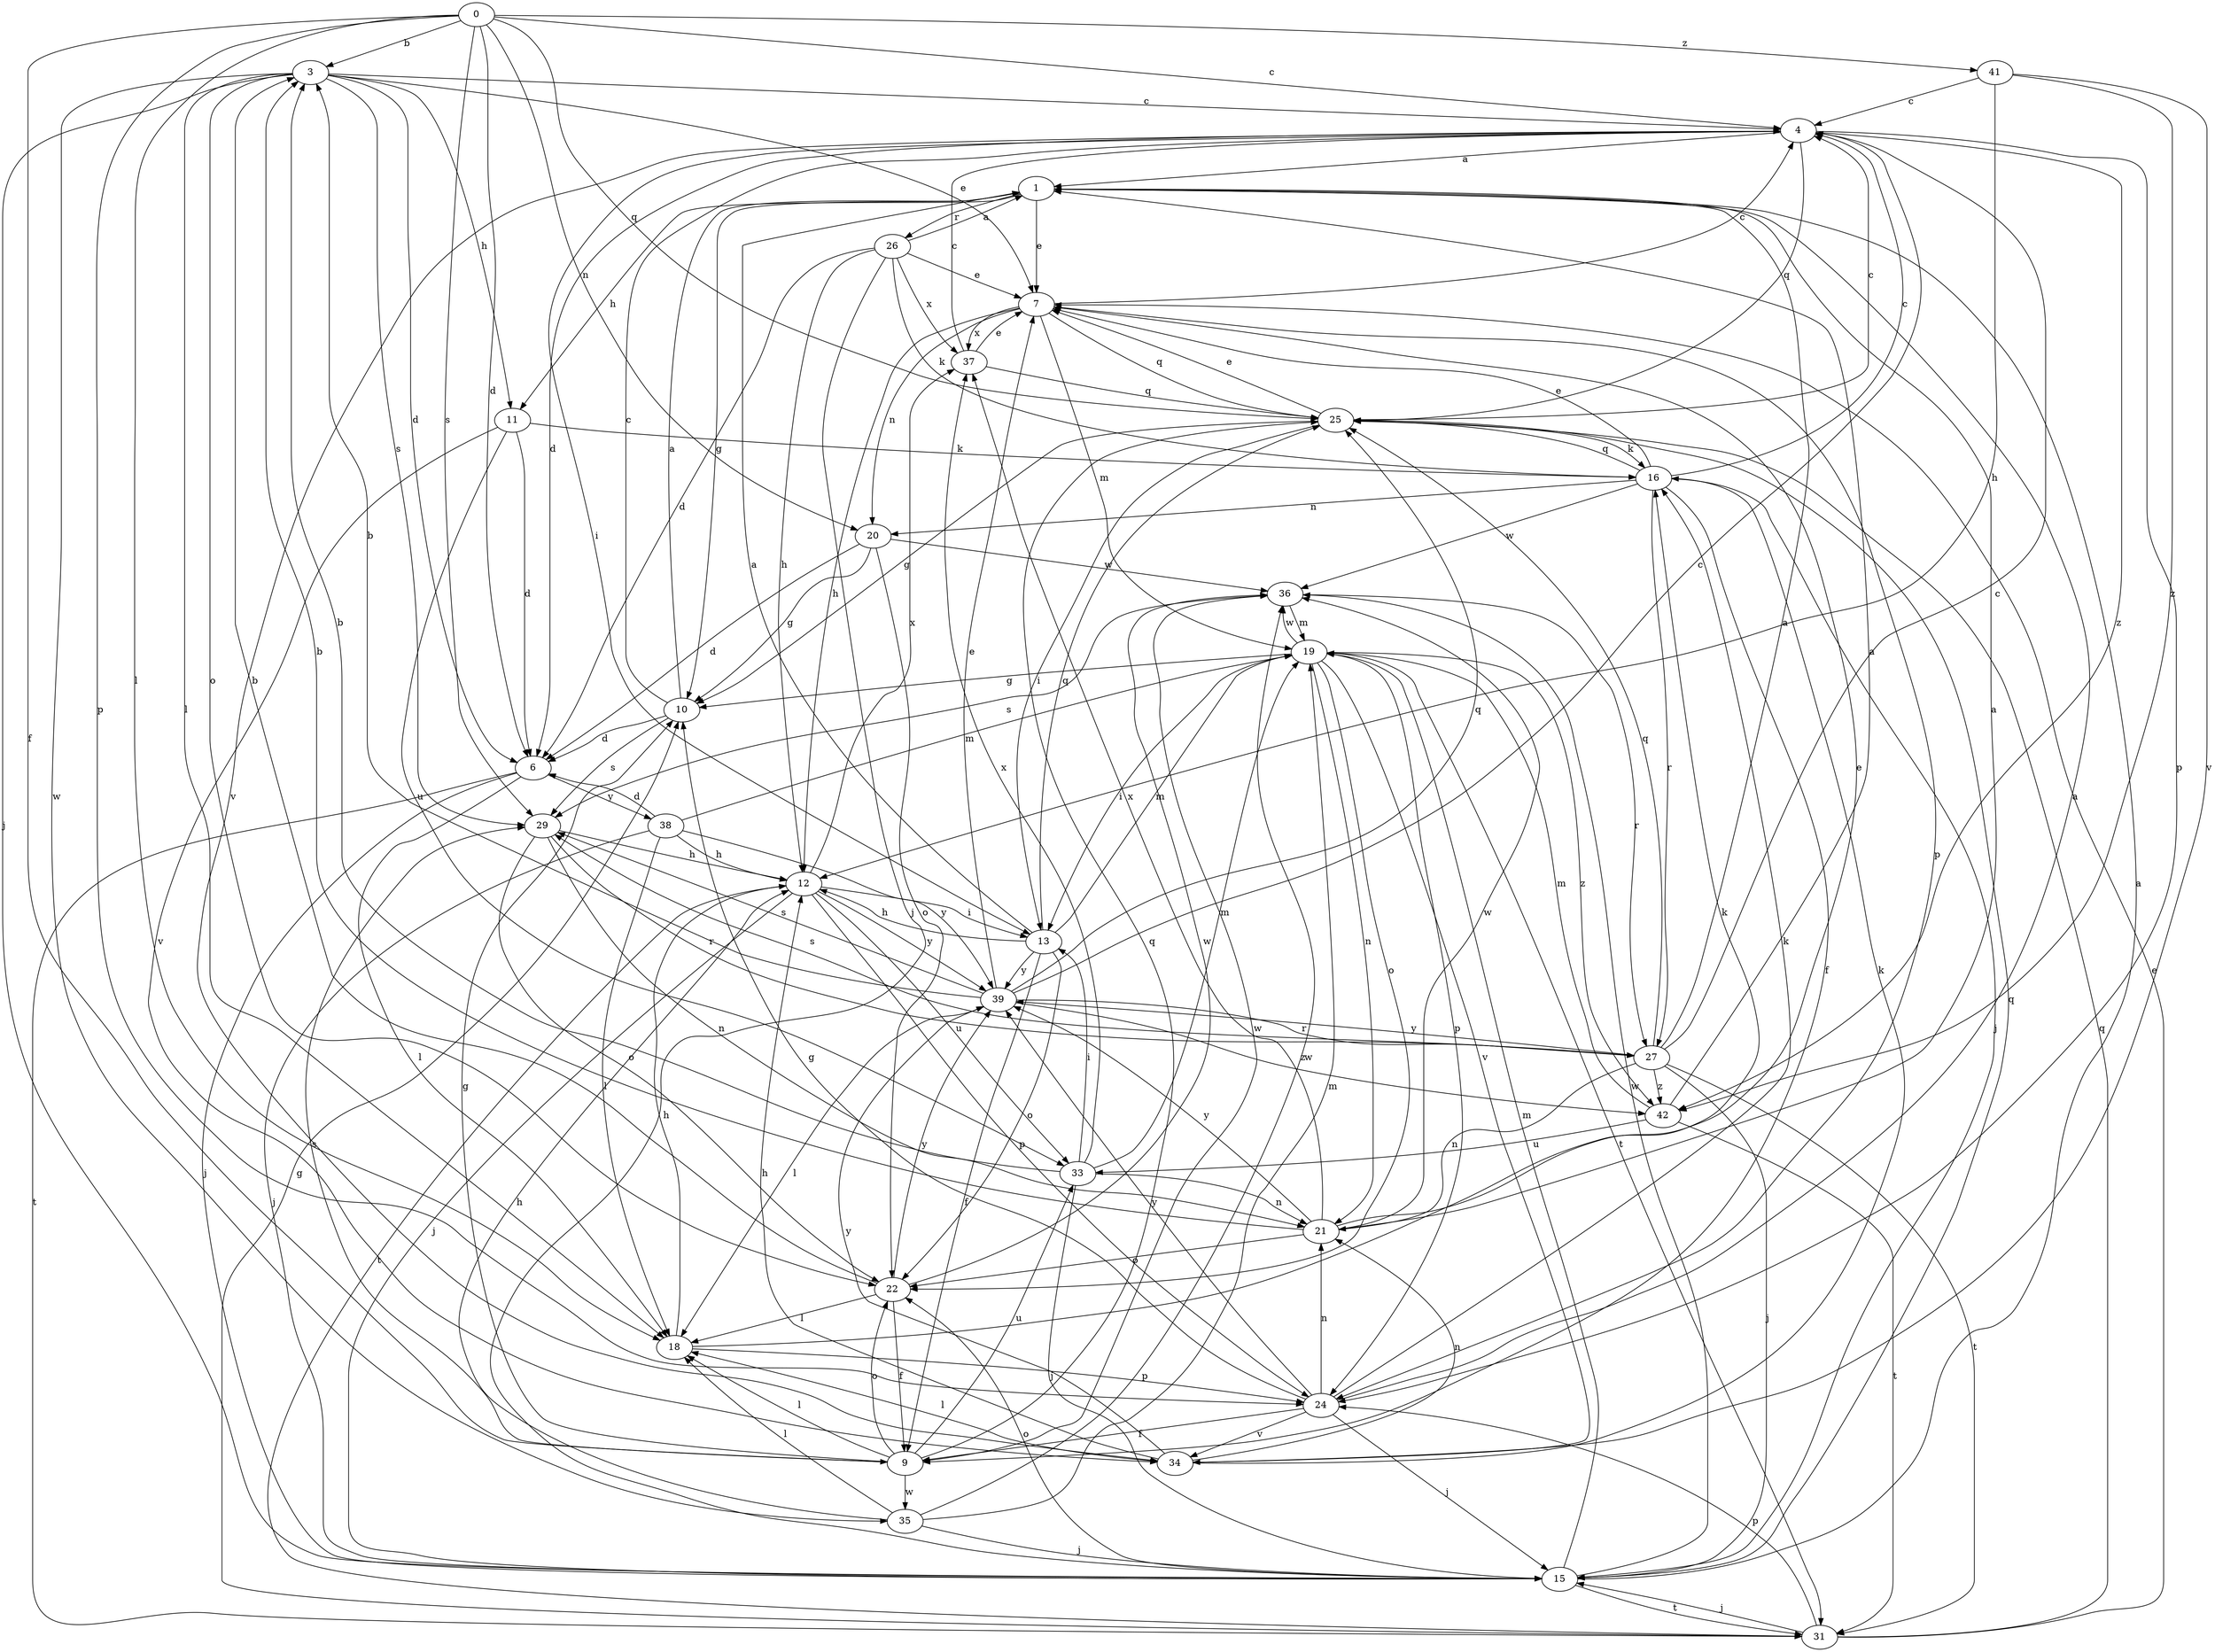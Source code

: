 strict digraph  {
0;
1;
3;
4;
6;
7;
9;
10;
11;
12;
13;
15;
16;
18;
19;
20;
21;
22;
24;
25;
26;
27;
29;
31;
33;
34;
35;
36;
37;
38;
39;
41;
42;
0 -> 3  [label=b];
0 -> 4  [label=c];
0 -> 6  [label=d];
0 -> 9  [label=f];
0 -> 18  [label=l];
0 -> 20  [label=n];
0 -> 24  [label=p];
0 -> 25  [label=q];
0 -> 29  [label=s];
0 -> 41  [label=z];
1 -> 7  [label=e];
1 -> 10  [label=g];
1 -> 11  [label=h];
1 -> 26  [label=r];
3 -> 4  [label=c];
3 -> 6  [label=d];
3 -> 7  [label=e];
3 -> 11  [label=h];
3 -> 15  [label=j];
3 -> 18  [label=l];
3 -> 22  [label=o];
3 -> 29  [label=s];
3 -> 35  [label=w];
4 -> 1  [label=a];
4 -> 6  [label=d];
4 -> 13  [label=i];
4 -> 24  [label=p];
4 -> 25  [label=q];
4 -> 34  [label=v];
4 -> 42  [label=z];
6 -> 15  [label=j];
6 -> 18  [label=l];
6 -> 31  [label=t];
6 -> 38  [label=y];
7 -> 4  [label=c];
7 -> 12  [label=h];
7 -> 19  [label=m];
7 -> 20  [label=n];
7 -> 24  [label=p];
7 -> 25  [label=q];
7 -> 37  [label=x];
9 -> 10  [label=g];
9 -> 18  [label=l];
9 -> 22  [label=o];
9 -> 25  [label=q];
9 -> 29  [label=s];
9 -> 33  [label=u];
9 -> 35  [label=w];
9 -> 36  [label=w];
10 -> 1  [label=a];
10 -> 4  [label=c];
10 -> 6  [label=d];
10 -> 29  [label=s];
11 -> 6  [label=d];
11 -> 16  [label=k];
11 -> 33  [label=u];
11 -> 34  [label=v];
12 -> 13  [label=i];
12 -> 15  [label=j];
12 -> 24  [label=p];
12 -> 31  [label=t];
12 -> 33  [label=u];
12 -> 37  [label=x];
12 -> 39  [label=y];
13 -> 1  [label=a];
13 -> 9  [label=f];
13 -> 12  [label=h];
13 -> 19  [label=m];
13 -> 22  [label=o];
13 -> 25  [label=q];
13 -> 39  [label=y];
15 -> 1  [label=a];
15 -> 19  [label=m];
15 -> 22  [label=o];
15 -> 25  [label=q];
15 -> 31  [label=t];
15 -> 36  [label=w];
16 -> 4  [label=c];
16 -> 7  [label=e];
16 -> 9  [label=f];
16 -> 15  [label=j];
16 -> 20  [label=n];
16 -> 25  [label=q];
16 -> 27  [label=r];
16 -> 36  [label=w];
18 -> 12  [label=h];
18 -> 16  [label=k];
18 -> 24  [label=p];
19 -> 10  [label=g];
19 -> 13  [label=i];
19 -> 21  [label=n];
19 -> 22  [label=o];
19 -> 24  [label=p];
19 -> 31  [label=t];
19 -> 34  [label=v];
19 -> 36  [label=w];
19 -> 42  [label=z];
20 -> 6  [label=d];
20 -> 10  [label=g];
20 -> 22  [label=o];
20 -> 36  [label=w];
21 -> 1  [label=a];
21 -> 3  [label=b];
21 -> 7  [label=e];
21 -> 22  [label=o];
21 -> 36  [label=w];
21 -> 37  [label=x];
21 -> 39  [label=y];
22 -> 3  [label=b];
22 -> 9  [label=f];
22 -> 18  [label=l];
22 -> 36  [label=w];
22 -> 39  [label=y];
24 -> 1  [label=a];
24 -> 9  [label=f];
24 -> 10  [label=g];
24 -> 15  [label=j];
24 -> 16  [label=k];
24 -> 21  [label=n];
24 -> 34  [label=v];
24 -> 39  [label=y];
25 -> 4  [label=c];
25 -> 7  [label=e];
25 -> 10  [label=g];
25 -> 13  [label=i];
25 -> 16  [label=k];
26 -> 1  [label=a];
26 -> 6  [label=d];
26 -> 7  [label=e];
26 -> 12  [label=h];
26 -> 15  [label=j];
26 -> 16  [label=k];
26 -> 37  [label=x];
27 -> 1  [label=a];
27 -> 4  [label=c];
27 -> 15  [label=j];
27 -> 21  [label=n];
27 -> 25  [label=q];
27 -> 29  [label=s];
27 -> 31  [label=t];
27 -> 39  [label=y];
27 -> 42  [label=z];
29 -> 12  [label=h];
29 -> 21  [label=n];
29 -> 22  [label=o];
29 -> 27  [label=r];
31 -> 7  [label=e];
31 -> 10  [label=g];
31 -> 15  [label=j];
31 -> 24  [label=p];
31 -> 25  [label=q];
33 -> 3  [label=b];
33 -> 13  [label=i];
33 -> 15  [label=j];
33 -> 19  [label=m];
33 -> 21  [label=n];
33 -> 37  [label=x];
34 -> 12  [label=h];
34 -> 16  [label=k];
34 -> 18  [label=l];
34 -> 21  [label=n];
34 -> 39  [label=y];
35 -> 12  [label=h];
35 -> 15  [label=j];
35 -> 18  [label=l];
35 -> 19  [label=m];
35 -> 36  [label=w];
36 -> 19  [label=m];
36 -> 27  [label=r];
36 -> 29  [label=s];
37 -> 4  [label=c];
37 -> 7  [label=e];
37 -> 25  [label=q];
38 -> 6  [label=d];
38 -> 12  [label=h];
38 -> 15  [label=j];
38 -> 18  [label=l];
38 -> 19  [label=m];
38 -> 39  [label=y];
39 -> 3  [label=b];
39 -> 4  [label=c];
39 -> 7  [label=e];
39 -> 18  [label=l];
39 -> 25  [label=q];
39 -> 27  [label=r];
39 -> 29  [label=s];
39 -> 42  [label=z];
41 -> 4  [label=c];
41 -> 12  [label=h];
41 -> 34  [label=v];
41 -> 42  [label=z];
42 -> 1  [label=a];
42 -> 19  [label=m];
42 -> 31  [label=t];
42 -> 33  [label=u];
}
